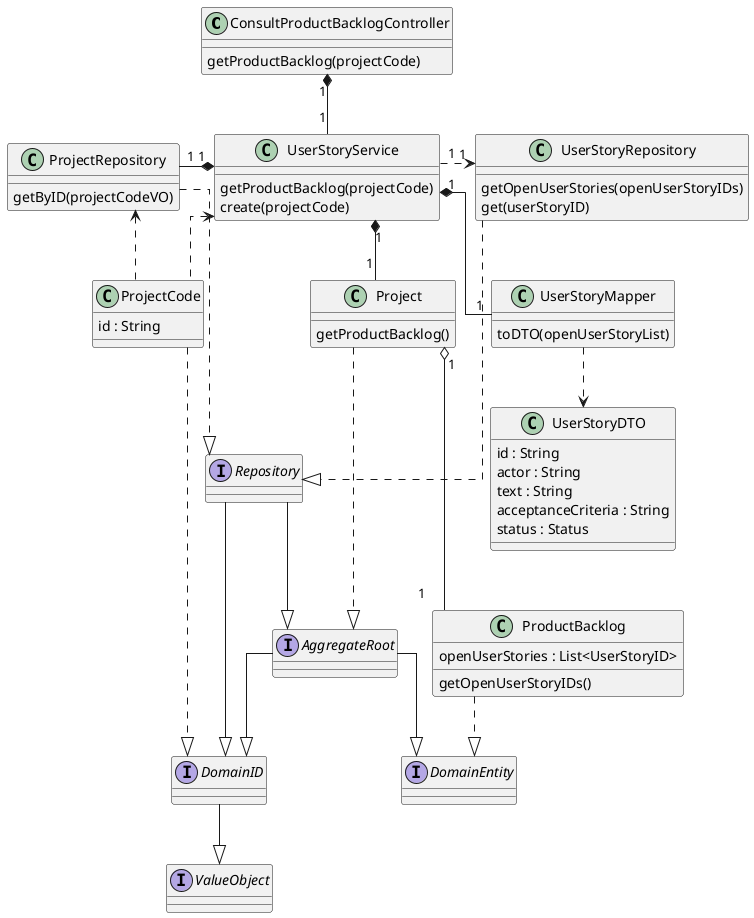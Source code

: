 @startuml
skinparam linetype ortho

class ConsultProductBacklogController {
getProductBacklog(projectCode)
}

class UserStoryService {
getProductBacklog(projectCode)
create(projectCode)
}

class UserStoryRepository {
getOpenUserStories(openUserStoryIDs)
get(userStoryID)
}

class ProjectRepository {
getByID(projectCodeVO)
}

class Project{
getProductBacklog()
}

class ProductBacklog {
openUserStories : List<UserStoryID>
getOpenUserStoryIDs()
}

class ProjectCode {
id : String
}

class UserStoryMapper{
toDTO(openUserStoryList)
}

class UserStoryDTO {
id : String
actor : String
text : String
acceptanceCriteria : String
status : Status
}

interface ValueObject {
}

interface DomainID {
}

interface Repository {
}

interface AggregateRoot {
}

interface DomainEntity {
}

ConsultProductBacklogController "1" *-- "1" UserStoryService
UserStoryService "1" *-left- "1" ProjectRepository
UserStoryService "1" *-- "1" UserStoryMapper
Project "1" o-- "1" ProductBacklog
UserStoryService "1" *-- "1" Project
UserStoryMapper ..> UserStoryDTO
UserStoryService "1" .right.> "1" UserStoryRepository
UserStoryRepository -..|> Repository
ProjectCode .up.> ProjectRepository
ProjectCode .up.> UserStoryService
ProjectRepository -..|> Repository
ProjectCode -.down.|> DomainID
Project -..|> AggregateRoot
DomainID --|> ValueObject
ProductBacklog ..|> DomainEntity
Repository --|> DomainID
Repository --|> AggregateRoot
AggregateRoot --|> DomainID
AggregateRoot --|> DomainEntity

@enduml